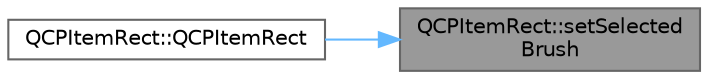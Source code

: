 digraph "QCPItemRect::setSelectedBrush"
{
 // LATEX_PDF_SIZE
  bgcolor="transparent";
  edge [fontname=Helvetica,fontsize=10,labelfontname=Helvetica,labelfontsize=10];
  node [fontname=Helvetica,fontsize=10,shape=box,height=0.2,width=0.4];
  rankdir="RL";
  Node1 [label="QCPItemRect::setSelected\lBrush",height=0.2,width=0.4,color="gray40", fillcolor="grey60", style="filled", fontcolor="black",tooltip=" "];
  Node1 -> Node2 [dir="back",color="steelblue1",style="solid"];
  Node2 [label="QCPItemRect::QCPItemRect",height=0.2,width=0.4,color="grey40", fillcolor="white", style="filled",URL="$class_q_c_p_item_rect.html#a412ad1579f7a1fba453d0fa28c496cbc",tooltip=" "];
}
